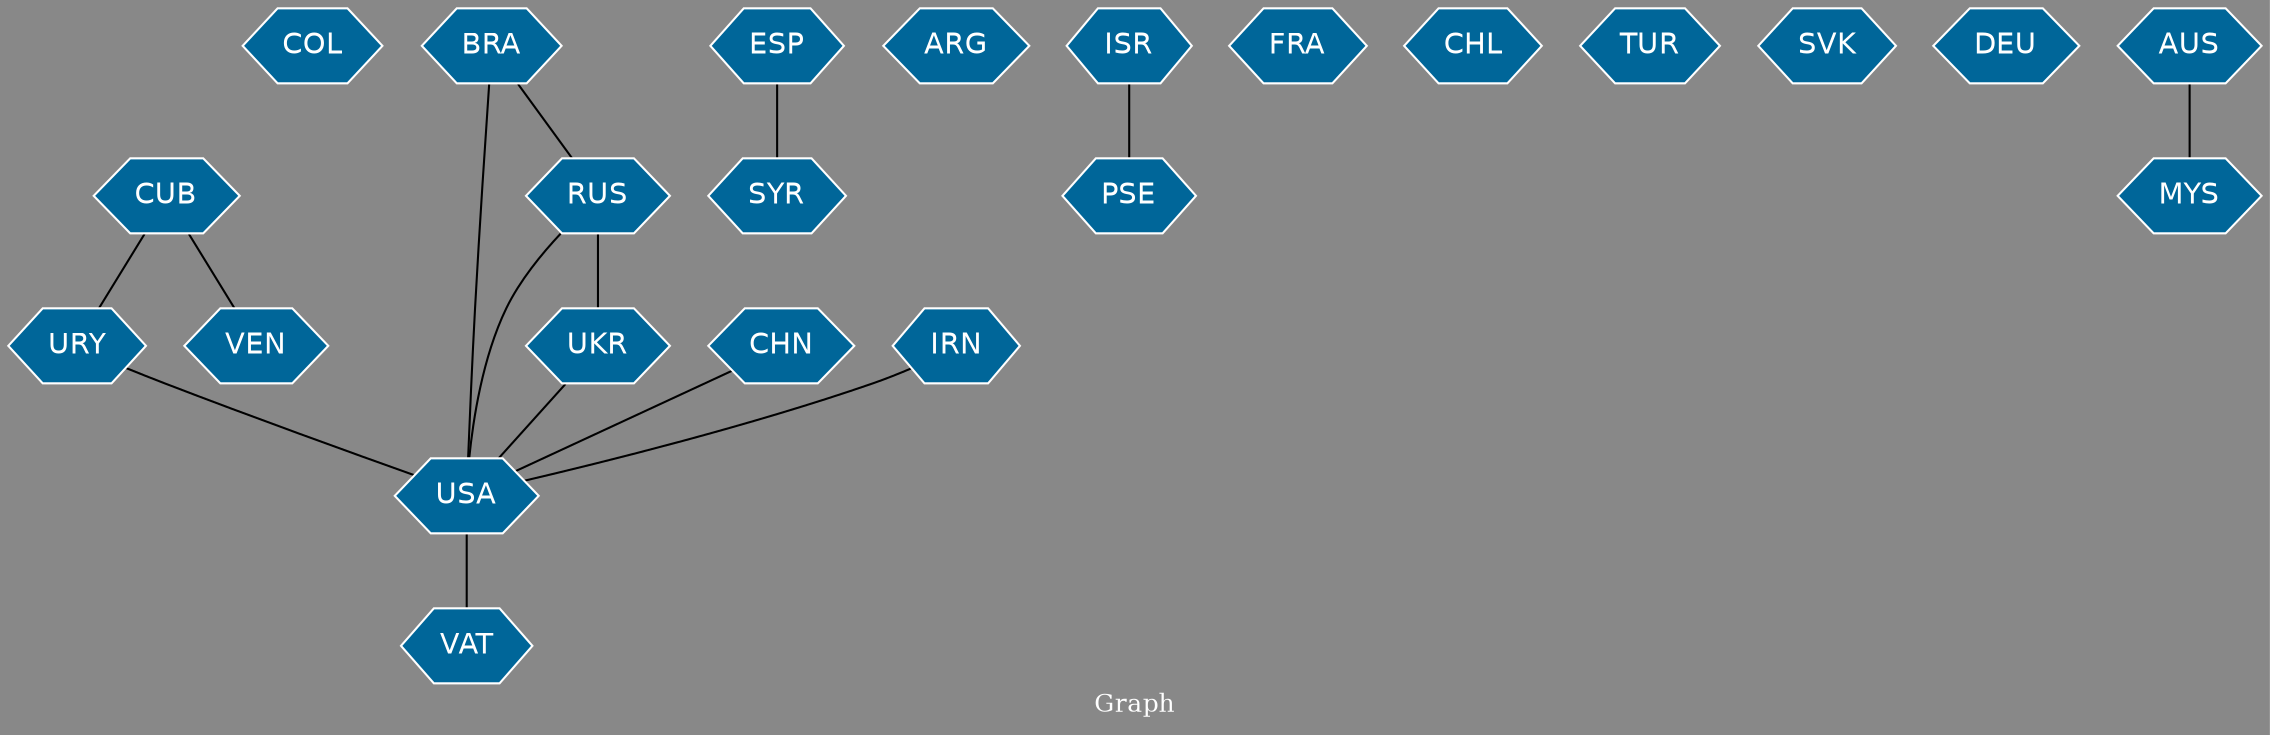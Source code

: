 // Countries together in item graph
graph {
	graph [bgcolor="#888888" fontcolor=white fontsize=12 label="Graph" outputorder=edgesfirst overlap=prism]
	node [color=white fillcolor="#006699" fontcolor=white fontname=Helvetica shape=hexagon style=filled]
	edge [arrowhead=open color=black fontcolor=white fontname=Courier fontsize=12]
		COL [label=COL]
		CUB [label=CUB]
		URY [label=URY]
		USA [label=USA]
		VEN [label=VEN]
		SYR [label=SYR]
		UKR [label=UKR]
		RUS [label=RUS]
		VAT [label=VAT]
		ARG [label=ARG]
		ESP [label=ESP]
		ISR [label=ISR]
		PSE [label=PSE]
		BRA [label=BRA]
		FRA [label=FRA]
		CHN [label=CHN]
		IRN [label=IRN]
		CHL [label=CHL]
		TUR [label=TUR]
		SVK [label=SVK]
		DEU [label=DEU]
		MYS [label=MYS]
		AUS [label=AUS]
			URY -- USA [weight=1]
			ISR -- PSE [weight=1]
			IRN -- USA [weight=1]
			RUS -- USA [weight=4]
			CUB -- URY [weight=1]
			USA -- VAT [weight=1]
			UKR -- USA [weight=1]
			RUS -- UKR [weight=7]
			ESP -- SYR [weight=1]
			BRA -- RUS [weight=1]
			CHN -- USA [weight=1]
			AUS -- MYS [weight=1]
			CUB -- VEN [weight=1]
			BRA -- USA [weight=1]
}